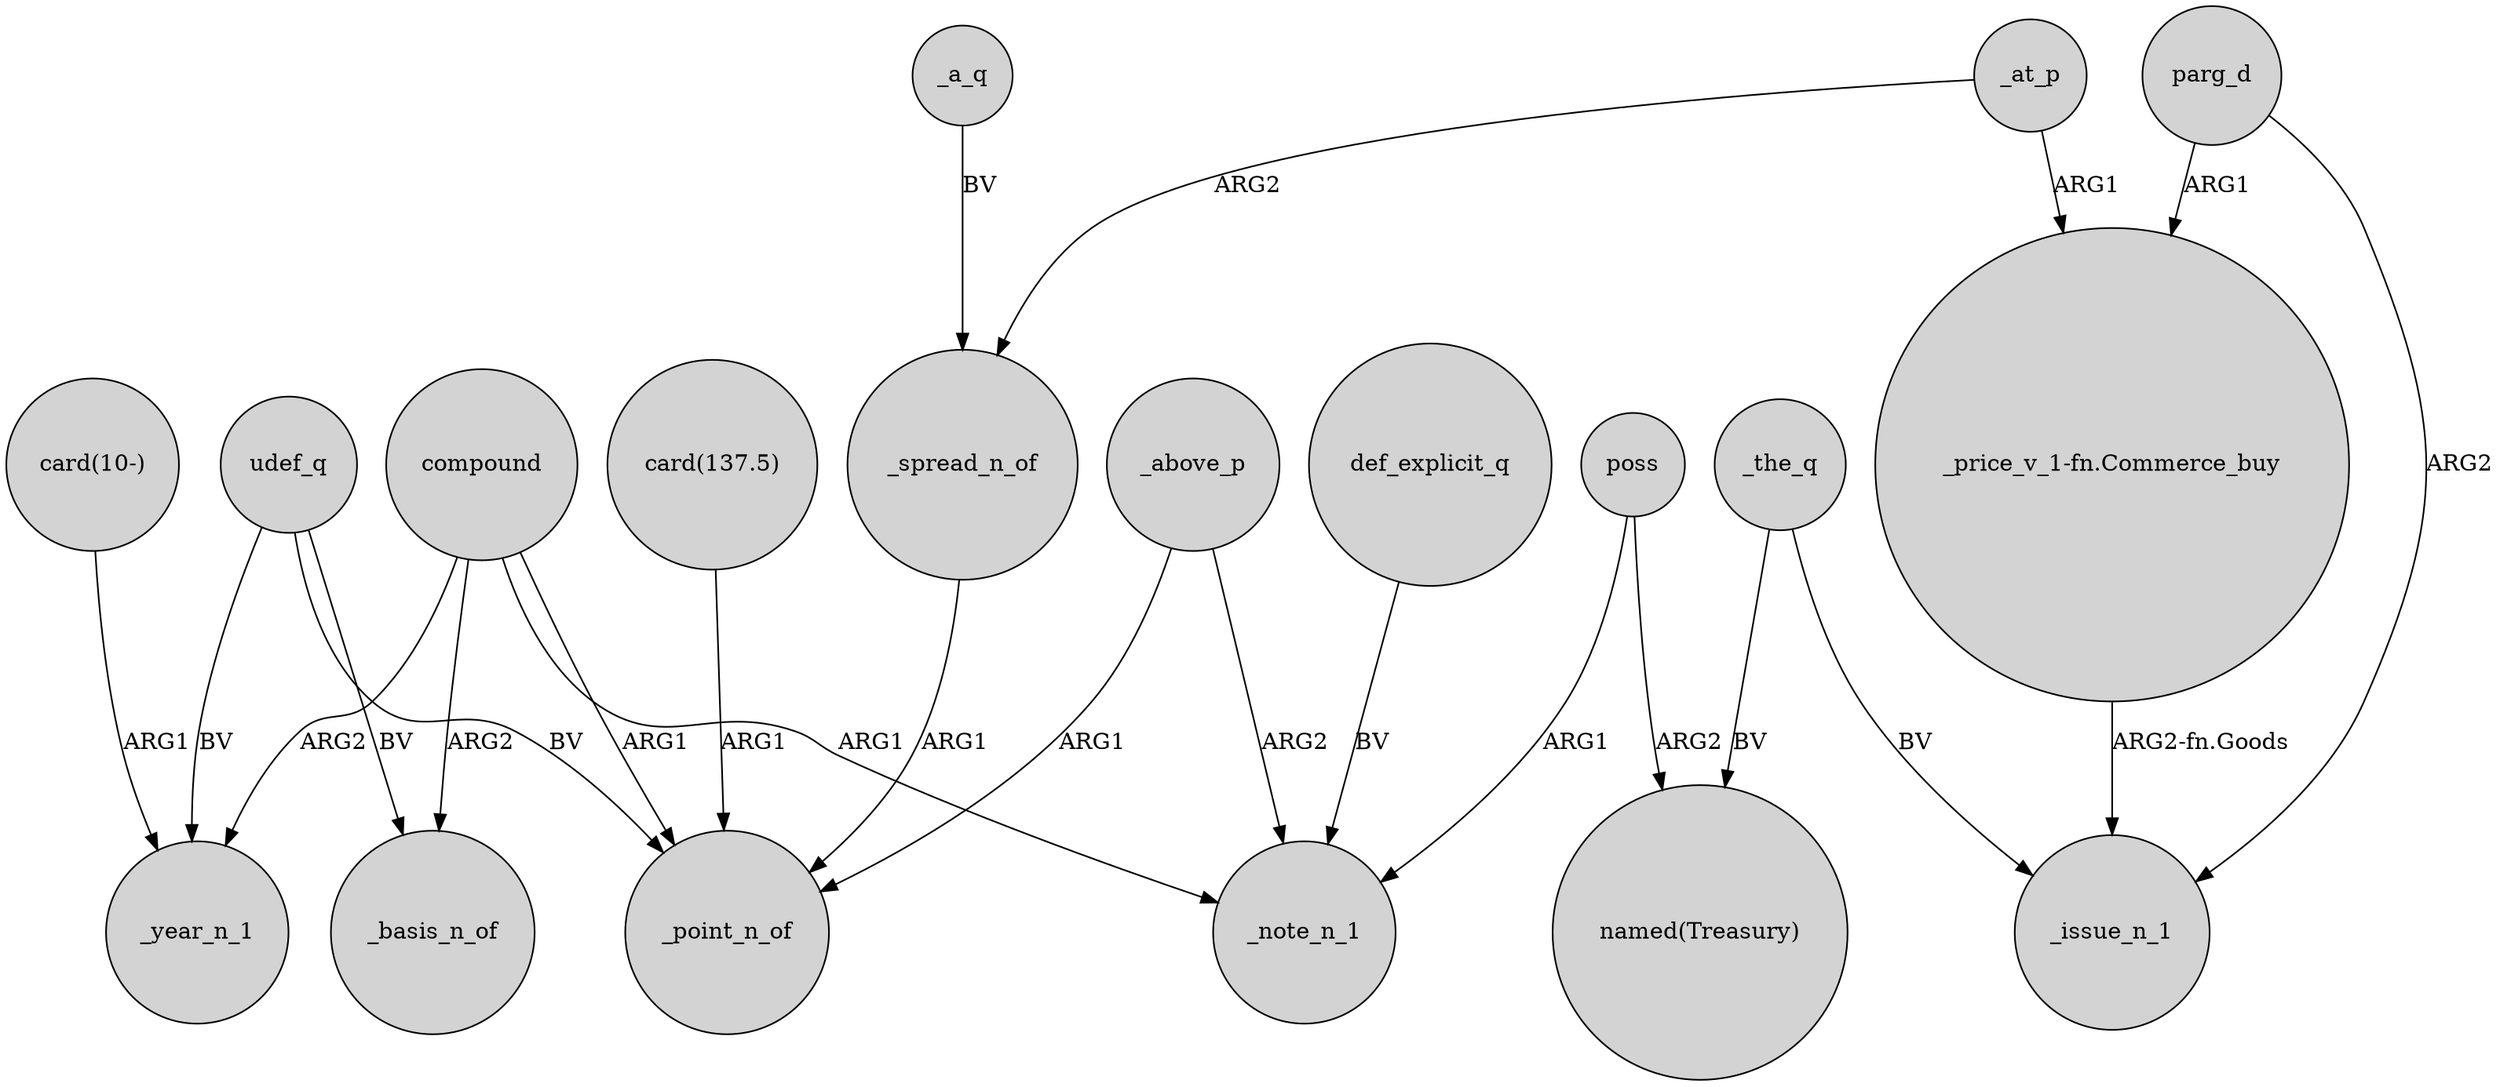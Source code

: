 digraph {
	node [shape=circle style=filled]
	udef_q -> _basis_n_of [label=BV]
	"_price_v_1-fn.Commerce_buy" -> _issue_n_1 [label="ARG2-fn.Goods"]
	poss -> "named(Treasury)" [label=ARG2]
	_above_p -> _point_n_of [label=ARG1]
	_at_p -> "_price_v_1-fn.Commerce_buy" [label=ARG1]
	parg_d -> "_price_v_1-fn.Commerce_buy" [label=ARG1]
	def_explicit_q -> _note_n_1 [label=BV]
	compound -> _year_n_1 [label=ARG2]
	_at_p -> _spread_n_of [label=ARG2]
	"card(137.5)" -> _point_n_of [label=ARG1]
	compound -> _note_n_1 [label=ARG1]
	poss -> _note_n_1 [label=ARG1]
	_above_p -> _note_n_1 [label=ARG2]
	_the_q -> "named(Treasury)" [label=BV]
	_spread_n_of -> _point_n_of [label=ARG1]
	parg_d -> _issue_n_1 [label=ARG2]
	udef_q -> _year_n_1 [label=BV]
	_a_q -> _spread_n_of [label=BV]
	compound -> _point_n_of [label=ARG1]
	"card(10-)" -> _year_n_1 [label=ARG1]
	udef_q -> _point_n_of [label=BV]
	compound -> _basis_n_of [label=ARG2]
	_the_q -> _issue_n_1 [label=BV]
}
